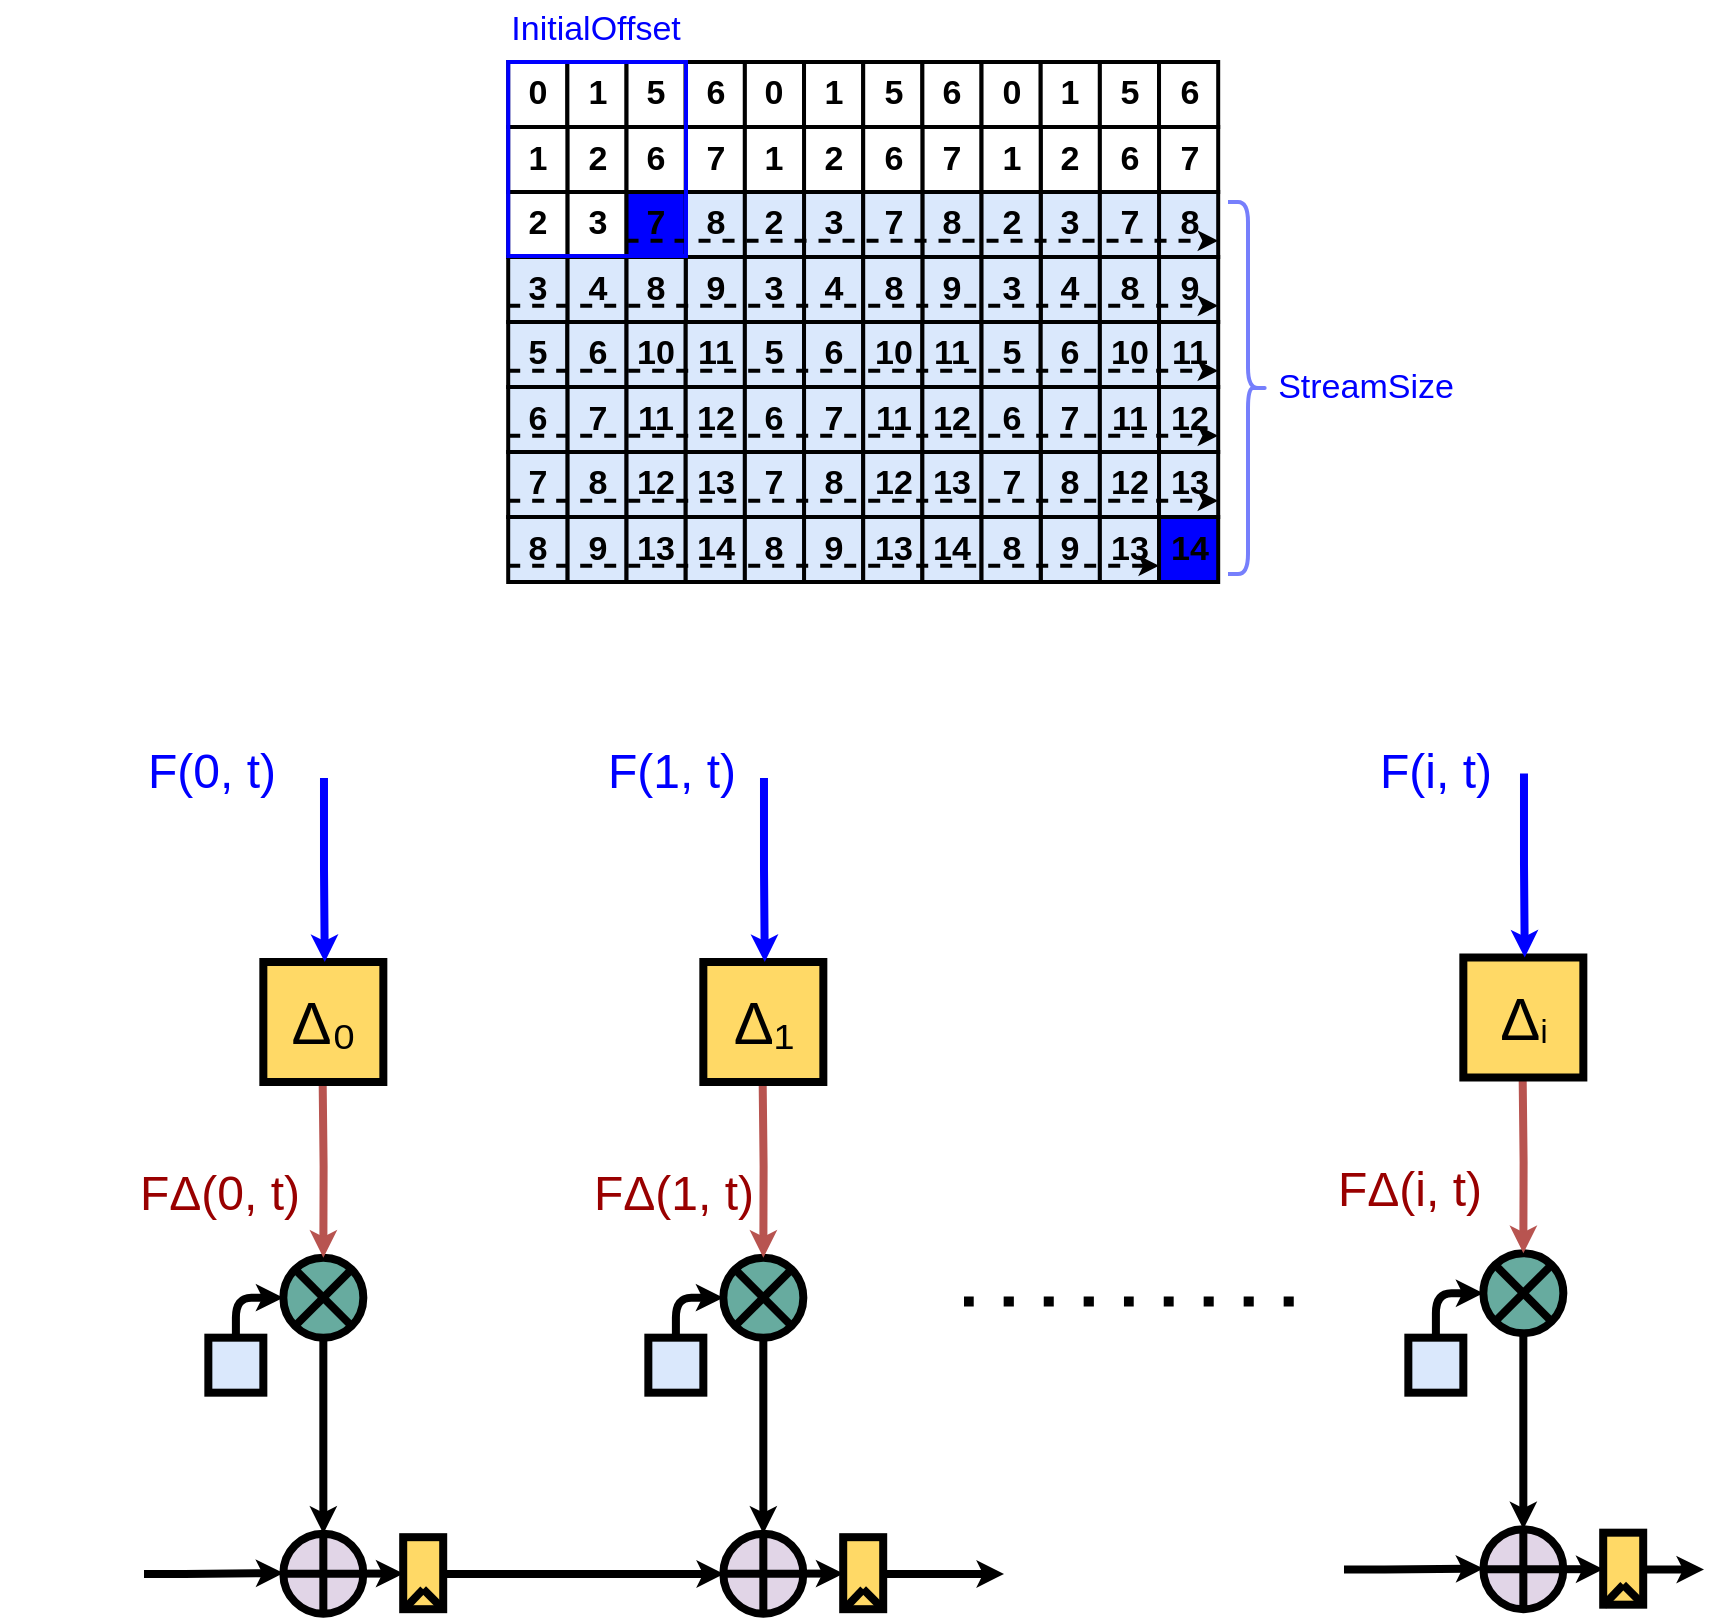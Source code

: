 <mxfile>
    <diagram id="a5_jY5r4BFfdTfNGkk73" name="Page-1">
        <mxGraphModel dx="280" dy="396" grid="1" gridSize="10" guides="1" tooltips="1" connect="1" arrows="1" fold="1" page="1" pageScale="1" pageWidth="1100" pageHeight="850" math="0" shadow="0">
            <root>
                <mxCell id="0"/>
                <mxCell id="1" parent="0"/>
                <mxCell id="fORnfv65RLHi70pDHR9z-1" style="edgeStyle=orthogonalEdgeStyle;rounded=0;jumpStyle=none;jumpSize=6;orthogonalLoop=1;jettySize=auto;html=1;startArrow=none;startFill=0;endArrow=classic;endFill=1;startSize=1;endSize=1;strokeColor=#000000;strokeWidth=4;entryX=0.5;entryY=0;entryDx=0;entryDy=0;" parent="1" source="fORnfv65RLHi70pDHR9z-2" target="fORnfv65RLHi70pDHR9z-6" edge="1">
                    <mxGeometry relative="1" as="geometry">
                        <mxPoint x="1690.66" y="805.84" as="targetPoint"/>
                        <Array as="points"/>
                    </mxGeometry>
                </mxCell>
                <mxCell id="fORnfv65RLHi70pDHR9z-2" value="" style="ellipse;whiteSpace=wrap;html=1;aspect=fixed;fillColor=#67AB9F;strokeWidth=4;strokeColor=#000000;" parent="1" vertex="1">
                    <mxGeometry x="1659.67" y="737.84" width="40" height="40" as="geometry"/>
                </mxCell>
                <mxCell id="fORnfv65RLHi70pDHR9z-3" value="" style="endArrow=none;html=1;rounded=0;strokeColor=#000000;strokeWidth=4;exitX=0;exitY=0;exitDx=0;exitDy=0;entryX=1;entryY=1;entryDx=0;entryDy=0;" parent="1" source="fORnfv65RLHi70pDHR9z-2" target="fORnfv65RLHi70pDHR9z-2" edge="1">
                    <mxGeometry width="50" height="50" relative="1" as="geometry">
                        <mxPoint x="1714.67" y="789.59" as="sourcePoint"/>
                        <mxPoint x="1739.67" y="758.34" as="targetPoint"/>
                    </mxGeometry>
                </mxCell>
                <mxCell id="fORnfv65RLHi70pDHR9z-4" value="" style="endArrow=none;html=1;rounded=0;strokeColor=#000000;strokeWidth=4;exitX=0;exitY=1;exitDx=0;exitDy=0;entryX=1;entryY=0;entryDx=0;entryDy=0;" parent="1" source="fORnfv65RLHi70pDHR9z-2" target="fORnfv65RLHi70pDHR9z-2" edge="1">
                    <mxGeometry width="50" height="50" relative="1" as="geometry">
                        <mxPoint x="1670.528" y="734.412" as="sourcePoint"/>
                        <mxPoint x="1698.981" y="769.553" as="targetPoint"/>
                    </mxGeometry>
                </mxCell>
                <mxCell id="fORnfv65RLHi70pDHR9z-5" style="edgeStyle=orthogonalEdgeStyle;rounded=0;jumpStyle=none;jumpSize=6;orthogonalLoop=1;jettySize=auto;html=1;entryX=0;entryY=0.5;entryDx=0;entryDy=0;startArrow=none;startFill=0;endArrow=classic;endFill=1;startSize=1;endSize=1;strokeColor=#000000;strokeWidth=4;" parent="1" source="fORnfv65RLHi70pDHR9z-6" target="fORnfv65RLHi70pDHR9z-13" edge="1">
                    <mxGeometry relative="1" as="geometry"/>
                </mxCell>
                <mxCell id="fORnfv65RLHi70pDHR9z-6" value="" style="ellipse;whiteSpace=wrap;html=1;aspect=fixed;fillColor=#e1d5e7;strokeColor=#000000;strokeWidth=4;" parent="1" vertex="1">
                    <mxGeometry x="1659.67" y="875.84" width="40" height="40" as="geometry"/>
                </mxCell>
                <mxCell id="fORnfv65RLHi70pDHR9z-7" value="" style="endArrow=none;html=1;rounded=0;strokeColor=#000000;entryX=0.5;entryY=0;entryDx=0;entryDy=0;exitX=0.5;exitY=1;exitDx=0;exitDy=0;strokeWidth=4;" parent="1" source="fORnfv65RLHi70pDHR9z-6" target="fORnfv65RLHi70pDHR9z-6" edge="1">
                    <mxGeometry width="50" height="50" relative="1" as="geometry">
                        <mxPoint x="1659.67" y="830.34" as="sourcePoint"/>
                        <mxPoint x="1709.67" y="780.34" as="targetPoint"/>
                    </mxGeometry>
                </mxCell>
                <mxCell id="fORnfv65RLHi70pDHR9z-8" value="" style="endArrow=none;html=1;rounded=0;strokeColor=#000000;entryX=0;entryY=0.5;entryDx=0;entryDy=0;exitX=1;exitY=0.5;exitDx=0;exitDy=0;strokeWidth=4;" parent="1" source="fORnfv65RLHi70pDHR9z-6" target="fORnfv65RLHi70pDHR9z-6" edge="1">
                    <mxGeometry width="50" height="50" relative="1" as="geometry">
                        <mxPoint x="1709.67" y="730.34" as="sourcePoint"/>
                        <mxPoint x="1709.67" y="670.34" as="targetPoint"/>
                    </mxGeometry>
                </mxCell>
                <mxCell id="fORnfv65RLHi70pDHR9z-9" style="edgeStyle=orthogonalEdgeStyle;jumpStyle=none;jumpSize=6;orthogonalLoop=1;jettySize=auto;html=1;entryX=0;entryY=0.5;entryDx=0;entryDy=0;startArrow=none;startFill=0;endArrow=classic;endFill=1;startSize=1;endSize=1;strokeColor=#000000;strokeWidth=4;rounded=1;" parent="1" source="fORnfv65RLHi70pDHR9z-10" target="fORnfv65RLHi70pDHR9z-2" edge="1">
                    <mxGeometry relative="1" as="geometry">
                        <Array as="points">
                            <mxPoint x="1636" y="758"/>
                        </Array>
                    </mxGeometry>
                </mxCell>
                <mxCell id="fORnfv65RLHi70pDHR9z-10" value="" style="whiteSpace=wrap;html=1;aspect=fixed;fillColor=#dae8fc;strokeColor=#000000;strokeWidth=4;" parent="1" vertex="1">
                    <mxGeometry x="1622.17" y="777.84" width="27.5" height="27.5" as="geometry"/>
                </mxCell>
                <mxCell id="fORnfv65RLHi70pDHR9z-11" style="edgeStyle=orthogonalEdgeStyle;rounded=0;jumpStyle=none;jumpSize=6;orthogonalLoop=1;jettySize=auto;html=1;entryX=0.5;entryY=0;entryDx=0;entryDy=0;startArrow=none;startFill=0;endArrow=classic;endFill=1;startSize=1;endSize=1;strokeColor=#b85450;strokeWidth=4;fillColor=#f8cecc;" parent="1" target="fORnfv65RLHi70pDHR9z-2" edge="1">
                    <mxGeometry relative="1" as="geometry">
                        <mxPoint x="1679.286" y="645.84" as="sourcePoint"/>
                    </mxGeometry>
                </mxCell>
                <mxCell id="fORnfv65RLHi70pDHR9z-12" style="edgeStyle=orthogonalEdgeStyle;rounded=0;jumpStyle=none;jumpSize=6;orthogonalLoop=1;jettySize=auto;html=1;startArrow=none;startFill=0;endArrow=classic;endFill=1;startSize=1;endSize=1;strokeColor=#000000;strokeWidth=4;" parent="1" source="fORnfv65RLHi70pDHR9z-13" edge="1">
                    <mxGeometry relative="1" as="geometry">
                        <Array as="points">
                            <mxPoint x="1749.6" y="895.84"/>
                        </Array>
                        <mxPoint x="1880" y="896" as="targetPoint"/>
                    </mxGeometry>
                </mxCell>
                <mxCell id="fORnfv65RLHi70pDHR9z-13" value="" style="rounded=0;whiteSpace=wrap;html=1;glass=0;strokeColor=#000000;strokeWidth=4;fillColor=#FFD966;" parent="1" vertex="1">
                    <mxGeometry x="1719.6" y="877.59" width="20" height="36" as="geometry"/>
                </mxCell>
                <mxCell id="fORnfv65RLHi70pDHR9z-14" value="" style="endArrow=none;html=1;rounded=0;startSize=1;endSize=1;strokeColor=#000000;strokeWidth=4;jumpStyle=none;jumpSize=6;" parent="1" edge="1">
                    <mxGeometry width="50" height="50" relative="1" as="geometry">
                        <mxPoint x="1719.6" y="914.09" as="sourcePoint"/>
                        <mxPoint x="1729.6" y="903.59" as="targetPoint"/>
                    </mxGeometry>
                </mxCell>
                <mxCell id="fORnfv65RLHi70pDHR9z-15" value="" style="endArrow=none;html=1;rounded=0;startSize=1;endSize=1;strokeColor=#000000;strokeWidth=4;jumpStyle=none;jumpSize=6;" parent="1" edge="1">
                    <mxGeometry width="50" height="50" relative="1" as="geometry">
                        <mxPoint x="1729.6" y="903.59" as="sourcePoint"/>
                        <mxPoint x="1739.6" y="913.59" as="targetPoint"/>
                    </mxGeometry>
                </mxCell>
                <mxCell id="fORnfv65RLHi70pDHR9z-16" value="F(0, t)" style="text;html=1;strokeColor=none;fillColor=none;align=center;verticalAlign=middle;whiteSpace=wrap;rounded=0;fontSize=24;fontColor=#0000FF;" parent="1" vertex="1">
                    <mxGeometry x="1529.27" y="480" width="190.33" height="30" as="geometry"/>
                </mxCell>
                <mxCell id="fORnfv65RLHi70pDHR9z-17" value="&lt;span style=&quot;color: rgb(0 , 0 , 0) ; font-size: 30px&quot;&gt;Δ&lt;/span&gt;&lt;font color=&quot;#000000&quot;&gt;₀&lt;/font&gt;" style="whiteSpace=wrap;html=1;aspect=fixed;fillColor=#FFD966;strokeColor=#000000;strokeWidth=4;fontColor=#ffffff;fontSize=30;" parent="1" vertex="1">
                    <mxGeometry x="1649.67" y="590" width="60" height="60" as="geometry"/>
                </mxCell>
                <mxCell id="fORnfv65RLHi70pDHR9z-18" style="edgeStyle=orthogonalEdgeStyle;rounded=0;jumpStyle=none;jumpSize=6;orthogonalLoop=1;jettySize=auto;html=1;entryX=0.5;entryY=0;entryDx=0;entryDy=0;startArrow=none;startFill=0;endArrow=classic;endFill=1;startSize=1;endSize=1;strokeColor=#0000FF;strokeWidth=4;fillColor=#d5e8d4;fontColor=#0000FF;" parent="1" edge="1">
                    <mxGeometry relative="1" as="geometry">
                        <mxPoint x="1679.996" y="498.0" as="sourcePoint"/>
                        <mxPoint x="1680.38" y="590" as="targetPoint"/>
                        <Array as="points">
                            <mxPoint x="1680" y="544"/>
                        </Array>
                    </mxGeometry>
                </mxCell>
                <mxCell id="fORnfv65RLHi70pDHR9z-19" style="edgeStyle=orthogonalEdgeStyle;rounded=0;jumpStyle=none;jumpSize=6;orthogonalLoop=1;jettySize=auto;html=1;entryX=0.5;entryY=0;entryDx=0;entryDy=0;startArrow=none;startFill=0;endArrow=classic;endFill=1;startSize=1;endSize=1;strokeColor=#000000;strokeWidth=4;" parent="1" edge="1">
                    <mxGeometry relative="1" as="geometry">
                        <mxPoint x="1590" y="896" as="sourcePoint"/>
                        <mxPoint x="1659.67" y="895.53" as="targetPoint"/>
                        <Array as="points">
                            <mxPoint x="1610.24" y="895.53"/>
                            <mxPoint x="1610.24" y="895.53"/>
                        </Array>
                    </mxGeometry>
                </mxCell>
                <mxCell id="fORnfv65RLHi70pDHR9z-20" value="&lt;font color=&quot;#990000&quot; style=&quot;font-size: 24px&quot;&gt;FΔ(0, t)&lt;/font&gt;" style="text;html=1;strokeColor=none;fillColor=none;align=center;verticalAlign=middle;whiteSpace=wrap;rounded=0;fontSize=24;fontColor=#97D077;" parent="1" vertex="1">
                    <mxGeometry x="1518" y="671" width="220.33" height="70" as="geometry"/>
                </mxCell>
                <mxCell id="fORnfv65RLHi70pDHR9z-21" style="edgeStyle=orthogonalEdgeStyle;rounded=0;jumpStyle=none;jumpSize=6;orthogonalLoop=1;jettySize=auto;html=1;startArrow=none;startFill=0;endArrow=classic;endFill=1;startSize=1;endSize=1;strokeColor=#000000;strokeWidth=4;entryX=0.5;entryY=0;entryDx=0;entryDy=0;" parent="1" source="fORnfv65RLHi70pDHR9z-22" target="fORnfv65RLHi70pDHR9z-26" edge="1">
                    <mxGeometry relative="1" as="geometry">
                        <mxPoint x="2290.66" y="803.59" as="targetPoint"/>
                        <Array as="points"/>
                    </mxGeometry>
                </mxCell>
                <mxCell id="fORnfv65RLHi70pDHR9z-22" value="" style="ellipse;whiteSpace=wrap;html=1;aspect=fixed;fillColor=#67AB9F;strokeWidth=4;strokeColor=#000000;" parent="1" vertex="1">
                    <mxGeometry x="2259.67" y="735.59" width="40" height="40" as="geometry"/>
                </mxCell>
                <mxCell id="fORnfv65RLHi70pDHR9z-23" value="" style="endArrow=none;html=1;rounded=0;strokeColor=#000000;strokeWidth=4;exitX=0;exitY=0;exitDx=0;exitDy=0;entryX=1;entryY=1;entryDx=0;entryDy=0;" parent="1" source="fORnfv65RLHi70pDHR9z-22" target="fORnfv65RLHi70pDHR9z-22" edge="1">
                    <mxGeometry width="50" height="50" relative="1" as="geometry">
                        <mxPoint x="2314.67" y="787.34" as="sourcePoint"/>
                        <mxPoint x="2339.67" y="756.09" as="targetPoint"/>
                    </mxGeometry>
                </mxCell>
                <mxCell id="fORnfv65RLHi70pDHR9z-24" value="" style="endArrow=none;html=1;rounded=0;strokeColor=#000000;strokeWidth=4;exitX=0;exitY=1;exitDx=0;exitDy=0;entryX=1;entryY=0;entryDx=0;entryDy=0;" parent="1" source="fORnfv65RLHi70pDHR9z-22" target="fORnfv65RLHi70pDHR9z-22" edge="1">
                    <mxGeometry width="50" height="50" relative="1" as="geometry">
                        <mxPoint x="2270.528" y="732.162" as="sourcePoint"/>
                        <mxPoint x="2298.981" y="767.303" as="targetPoint"/>
                    </mxGeometry>
                </mxCell>
                <mxCell id="fORnfv65RLHi70pDHR9z-25" style="edgeStyle=orthogonalEdgeStyle;rounded=0;jumpStyle=none;jumpSize=6;orthogonalLoop=1;jettySize=auto;html=1;entryX=0;entryY=0.5;entryDx=0;entryDy=0;startArrow=none;startFill=0;endArrow=classic;endFill=1;startSize=1;endSize=1;strokeColor=#000000;strokeWidth=4;" parent="1" source="fORnfv65RLHi70pDHR9z-26" target="fORnfv65RLHi70pDHR9z-33" edge="1">
                    <mxGeometry relative="1" as="geometry"/>
                </mxCell>
                <mxCell id="fORnfv65RLHi70pDHR9z-26" value="" style="ellipse;whiteSpace=wrap;html=1;aspect=fixed;fillColor=#e1d5e7;strokeColor=#000000;strokeWidth=4;" parent="1" vertex="1">
                    <mxGeometry x="2259.67" y="873.59" width="40" height="40" as="geometry"/>
                </mxCell>
                <mxCell id="fORnfv65RLHi70pDHR9z-27" value="" style="endArrow=none;html=1;rounded=0;strokeColor=#000000;entryX=0.5;entryY=0;entryDx=0;entryDy=0;exitX=0.5;exitY=1;exitDx=0;exitDy=0;strokeWidth=4;" parent="1" source="fORnfv65RLHi70pDHR9z-26" target="fORnfv65RLHi70pDHR9z-26" edge="1">
                    <mxGeometry width="50" height="50" relative="1" as="geometry">
                        <mxPoint x="2259.67" y="828.09" as="sourcePoint"/>
                        <mxPoint x="2309.67" y="778.09" as="targetPoint"/>
                    </mxGeometry>
                </mxCell>
                <mxCell id="fORnfv65RLHi70pDHR9z-28" value="" style="endArrow=none;html=1;rounded=0;strokeColor=#000000;entryX=0;entryY=0.5;entryDx=0;entryDy=0;exitX=1;exitY=0.5;exitDx=0;exitDy=0;strokeWidth=4;" parent="1" source="fORnfv65RLHi70pDHR9z-26" target="fORnfv65RLHi70pDHR9z-26" edge="1">
                    <mxGeometry width="50" height="50" relative="1" as="geometry">
                        <mxPoint x="2309.67" y="728.09" as="sourcePoint"/>
                        <mxPoint x="2309.67" y="668.09" as="targetPoint"/>
                    </mxGeometry>
                </mxCell>
                <mxCell id="fORnfv65RLHi70pDHR9z-29" style="edgeStyle=orthogonalEdgeStyle;jumpStyle=none;jumpSize=6;orthogonalLoop=1;jettySize=auto;html=1;entryX=0;entryY=0.5;entryDx=0;entryDy=0;startArrow=none;startFill=0;endArrow=classic;endFill=1;startSize=1;endSize=1;strokeColor=#000000;strokeWidth=4;rounded=1;" parent="1" source="fORnfv65RLHi70pDHR9z-30" target="fORnfv65RLHi70pDHR9z-22" edge="1">
                    <mxGeometry relative="1" as="geometry">
                        <Array as="points">
                            <mxPoint x="2236" y="756"/>
                        </Array>
                    </mxGeometry>
                </mxCell>
                <mxCell id="fORnfv65RLHi70pDHR9z-30" value="" style="whiteSpace=wrap;html=1;aspect=fixed;fillColor=#dae8fc;strokeColor=#000000;strokeWidth=4;" parent="1" vertex="1">
                    <mxGeometry x="2222.17" y="777.84" width="27.5" height="27.5" as="geometry"/>
                </mxCell>
                <mxCell id="fORnfv65RLHi70pDHR9z-31" style="edgeStyle=orthogonalEdgeStyle;rounded=0;jumpStyle=none;jumpSize=6;orthogonalLoop=1;jettySize=auto;html=1;entryX=0.5;entryY=0;entryDx=0;entryDy=0;startArrow=none;startFill=0;endArrow=classic;endFill=1;startSize=1;endSize=1;strokeColor=#b85450;strokeWidth=4;fillColor=#f8cecc;" parent="1" target="fORnfv65RLHi70pDHR9z-22" edge="1">
                    <mxGeometry relative="1" as="geometry">
                        <mxPoint x="2279.286" y="643.59" as="sourcePoint"/>
                    </mxGeometry>
                </mxCell>
                <mxCell id="fORnfv65RLHi70pDHR9z-32" style="edgeStyle=orthogonalEdgeStyle;rounded=0;jumpStyle=none;jumpSize=6;orthogonalLoop=1;jettySize=auto;html=1;startArrow=none;startFill=0;endArrow=classic;endFill=1;startSize=1;endSize=1;strokeColor=#000000;strokeWidth=4;" parent="1" source="fORnfv65RLHi70pDHR9z-33" edge="1">
                    <mxGeometry relative="1" as="geometry">
                        <Array as="points">
                            <mxPoint x="2349.6" y="893.59"/>
                        </Array>
                        <mxPoint x="2370" y="893.75" as="targetPoint"/>
                    </mxGeometry>
                </mxCell>
                <mxCell id="fORnfv65RLHi70pDHR9z-33" value="" style="rounded=0;whiteSpace=wrap;html=1;glass=0;strokeColor=#000000;strokeWidth=4;fillColor=#FFD966;" parent="1" vertex="1">
                    <mxGeometry x="2319.6" y="875.34" width="20" height="36" as="geometry"/>
                </mxCell>
                <mxCell id="fORnfv65RLHi70pDHR9z-34" value="" style="endArrow=none;html=1;rounded=0;startSize=1;endSize=1;strokeColor=#000000;strokeWidth=4;jumpStyle=none;jumpSize=6;" parent="1" edge="1">
                    <mxGeometry width="50" height="50" relative="1" as="geometry">
                        <mxPoint x="2319.6" y="911.84" as="sourcePoint"/>
                        <mxPoint x="2329.6" y="901.34" as="targetPoint"/>
                    </mxGeometry>
                </mxCell>
                <mxCell id="fORnfv65RLHi70pDHR9z-35" value="" style="endArrow=none;html=1;rounded=0;startSize=1;endSize=1;strokeColor=#000000;strokeWidth=4;jumpStyle=none;jumpSize=6;" parent="1" edge="1">
                    <mxGeometry width="50" height="50" relative="1" as="geometry">
                        <mxPoint x="2329.6" y="901.34" as="sourcePoint"/>
                        <mxPoint x="2339.6" y="911.34" as="targetPoint"/>
                    </mxGeometry>
                </mxCell>
                <mxCell id="fORnfv65RLHi70pDHR9z-36" value="&lt;span style=&quot;color: rgb(0 , 0 , 0) ; font-size: 30px&quot;&gt;Δ&lt;/span&gt;&lt;span style=&quot;font-size: 24px&quot;&gt;&lt;font color=&quot;#000000&quot;&gt;ᵢ&lt;/font&gt;&lt;/span&gt;" style="whiteSpace=wrap;html=1;aspect=fixed;fillColor=#FFD966;strokeColor=#000000;strokeWidth=4;fontColor=#ffffff;fontSize=30;" parent="1" vertex="1">
                    <mxGeometry x="2249.67" y="587.75" width="60" height="60" as="geometry"/>
                </mxCell>
                <mxCell id="fORnfv65RLHi70pDHR9z-37" style="edgeStyle=orthogonalEdgeStyle;rounded=0;jumpStyle=none;jumpSize=6;orthogonalLoop=1;jettySize=auto;html=1;entryX=0.5;entryY=0;entryDx=0;entryDy=0;startArrow=none;startFill=0;endArrow=classic;endFill=1;startSize=1;endSize=1;strokeColor=#0000FF;strokeWidth=4;fillColor=#d5e8d4;fontColor=#0000FF;" parent="1" edge="1">
                    <mxGeometry relative="1" as="geometry">
                        <mxPoint x="2279.996" y="495.75" as="sourcePoint"/>
                        <mxPoint x="2280.38" y="587.75" as="targetPoint"/>
                        <Array as="points">
                            <mxPoint x="2280" y="541.75"/>
                        </Array>
                    </mxGeometry>
                </mxCell>
                <mxCell id="fORnfv65RLHi70pDHR9z-38" style="edgeStyle=orthogonalEdgeStyle;rounded=0;jumpStyle=none;jumpSize=6;orthogonalLoop=1;jettySize=auto;html=1;entryX=0.5;entryY=0;entryDx=0;entryDy=0;startArrow=none;startFill=0;endArrow=classic;endFill=1;startSize=1;endSize=1;strokeColor=#000000;strokeWidth=4;" parent="1" edge="1">
                    <mxGeometry relative="1" as="geometry">
                        <mxPoint x="2190" y="893.75" as="sourcePoint"/>
                        <mxPoint x="2259.67" y="893.28" as="targetPoint"/>
                        <Array as="points">
                            <mxPoint x="2210.24" y="893.28"/>
                            <mxPoint x="2210.24" y="893.28"/>
                        </Array>
                    </mxGeometry>
                </mxCell>
                <mxCell id="fORnfv65RLHi70pDHR9z-39" style="edgeStyle=orthogonalEdgeStyle;rounded=0;jumpStyle=none;jumpSize=6;orthogonalLoop=1;jettySize=auto;html=1;startArrow=none;startFill=0;endArrow=classic;endFill=1;startSize=1;endSize=1;strokeColor=#000000;strokeWidth=4;entryX=0.5;entryY=0;entryDx=0;entryDy=0;" parent="1" source="fORnfv65RLHi70pDHR9z-40" target="fORnfv65RLHi70pDHR9z-44" edge="1">
                    <mxGeometry relative="1" as="geometry">
                        <mxPoint x="1910.66" y="805.84" as="targetPoint"/>
                        <Array as="points"/>
                    </mxGeometry>
                </mxCell>
                <mxCell id="fORnfv65RLHi70pDHR9z-40" value="" style="ellipse;whiteSpace=wrap;html=1;aspect=fixed;fillColor=#67AB9F;strokeWidth=4;strokeColor=#000000;" parent="1" vertex="1">
                    <mxGeometry x="1879.67" y="737.84" width="40" height="40" as="geometry"/>
                </mxCell>
                <mxCell id="fORnfv65RLHi70pDHR9z-41" value="" style="endArrow=none;html=1;rounded=0;strokeColor=#000000;strokeWidth=4;exitX=0;exitY=0;exitDx=0;exitDy=0;entryX=1;entryY=1;entryDx=0;entryDy=0;" parent="1" source="fORnfv65RLHi70pDHR9z-40" target="fORnfv65RLHi70pDHR9z-40" edge="1">
                    <mxGeometry width="50" height="50" relative="1" as="geometry">
                        <mxPoint x="1934.67" y="789.59" as="sourcePoint"/>
                        <mxPoint x="1959.67" y="758.34" as="targetPoint"/>
                    </mxGeometry>
                </mxCell>
                <mxCell id="fORnfv65RLHi70pDHR9z-42" value="" style="endArrow=none;html=1;rounded=0;strokeColor=#000000;strokeWidth=4;exitX=0;exitY=1;exitDx=0;exitDy=0;entryX=1;entryY=0;entryDx=0;entryDy=0;" parent="1" source="fORnfv65RLHi70pDHR9z-40" target="fORnfv65RLHi70pDHR9z-40" edge="1">
                    <mxGeometry width="50" height="50" relative="1" as="geometry">
                        <mxPoint x="1890.528" y="734.412" as="sourcePoint"/>
                        <mxPoint x="1918.981" y="769.553" as="targetPoint"/>
                    </mxGeometry>
                </mxCell>
                <mxCell id="fORnfv65RLHi70pDHR9z-43" style="edgeStyle=orthogonalEdgeStyle;rounded=0;jumpStyle=none;jumpSize=6;orthogonalLoop=1;jettySize=auto;html=1;entryX=0;entryY=0.5;entryDx=0;entryDy=0;startArrow=none;startFill=0;endArrow=classic;endFill=1;startSize=1;endSize=1;strokeColor=#000000;strokeWidth=4;" parent="1" source="fORnfv65RLHi70pDHR9z-44" target="fORnfv65RLHi70pDHR9z-51" edge="1">
                    <mxGeometry relative="1" as="geometry"/>
                </mxCell>
                <mxCell id="fORnfv65RLHi70pDHR9z-44" value="" style="ellipse;whiteSpace=wrap;html=1;aspect=fixed;fillColor=#e1d5e7;strokeColor=#000000;strokeWidth=4;" parent="1" vertex="1">
                    <mxGeometry x="1879.67" y="875.84" width="40" height="40" as="geometry"/>
                </mxCell>
                <mxCell id="fORnfv65RLHi70pDHR9z-45" value="" style="endArrow=none;html=1;rounded=0;strokeColor=#000000;entryX=0.5;entryY=0;entryDx=0;entryDy=0;exitX=0.5;exitY=1;exitDx=0;exitDy=0;strokeWidth=4;" parent="1" source="fORnfv65RLHi70pDHR9z-44" target="fORnfv65RLHi70pDHR9z-44" edge="1">
                    <mxGeometry width="50" height="50" relative="1" as="geometry">
                        <mxPoint x="1879.67" y="830.34" as="sourcePoint"/>
                        <mxPoint x="1929.67" y="780.34" as="targetPoint"/>
                    </mxGeometry>
                </mxCell>
                <mxCell id="fORnfv65RLHi70pDHR9z-46" value="" style="endArrow=none;html=1;rounded=0;strokeColor=#000000;entryX=0;entryY=0.5;entryDx=0;entryDy=0;exitX=1;exitY=0.5;exitDx=0;exitDy=0;strokeWidth=4;" parent="1" source="fORnfv65RLHi70pDHR9z-44" target="fORnfv65RLHi70pDHR9z-44" edge="1">
                    <mxGeometry width="50" height="50" relative="1" as="geometry">
                        <mxPoint x="1929.67" y="730.34" as="sourcePoint"/>
                        <mxPoint x="1929.67" y="670.34" as="targetPoint"/>
                    </mxGeometry>
                </mxCell>
                <mxCell id="fORnfv65RLHi70pDHR9z-47" style="edgeStyle=orthogonalEdgeStyle;jumpStyle=none;jumpSize=6;orthogonalLoop=1;jettySize=auto;html=1;entryX=0;entryY=0.5;entryDx=0;entryDy=0;startArrow=none;startFill=0;endArrow=classic;endFill=1;startSize=1;endSize=1;strokeColor=#000000;strokeWidth=4;rounded=1;" parent="1" source="fORnfv65RLHi70pDHR9z-48" target="fORnfv65RLHi70pDHR9z-40" edge="1">
                    <mxGeometry relative="1" as="geometry">
                        <Array as="points">
                            <mxPoint x="1856" y="758"/>
                        </Array>
                    </mxGeometry>
                </mxCell>
                <mxCell id="fORnfv65RLHi70pDHR9z-48" value="" style="whiteSpace=wrap;html=1;aspect=fixed;fillColor=#dae8fc;strokeColor=#000000;strokeWidth=4;" parent="1" vertex="1">
                    <mxGeometry x="1842.17" y="777.84" width="27.5" height="27.5" as="geometry"/>
                </mxCell>
                <mxCell id="fORnfv65RLHi70pDHR9z-49" style="edgeStyle=orthogonalEdgeStyle;rounded=0;jumpStyle=none;jumpSize=6;orthogonalLoop=1;jettySize=auto;html=1;entryX=0.5;entryY=0;entryDx=0;entryDy=0;startArrow=none;startFill=0;endArrow=classic;endFill=1;startSize=1;endSize=1;strokeColor=#b85450;strokeWidth=4;fillColor=#f8cecc;" parent="1" target="fORnfv65RLHi70pDHR9z-40" edge="1">
                    <mxGeometry relative="1" as="geometry">
                        <mxPoint x="1899.286" y="645.84" as="sourcePoint"/>
                    </mxGeometry>
                </mxCell>
                <mxCell id="fORnfv65RLHi70pDHR9z-50" style="edgeStyle=orthogonalEdgeStyle;rounded=0;jumpStyle=none;jumpSize=6;orthogonalLoop=1;jettySize=auto;html=1;startArrow=none;startFill=0;endArrow=classic;endFill=1;startSize=1;endSize=1;strokeColor=#000000;strokeWidth=4;" parent="1" source="fORnfv65RLHi70pDHR9z-51" edge="1">
                    <mxGeometry relative="1" as="geometry">
                        <Array as="points">
                            <mxPoint x="1969.6" y="895.84"/>
                        </Array>
                        <mxPoint x="2020" y="896" as="targetPoint"/>
                    </mxGeometry>
                </mxCell>
                <mxCell id="fORnfv65RLHi70pDHR9z-51" value="" style="rounded=0;whiteSpace=wrap;html=1;glass=0;strokeColor=#000000;strokeWidth=4;fillColor=#FFD966;" parent="1" vertex="1">
                    <mxGeometry x="1939.6" y="877.59" width="20" height="36" as="geometry"/>
                </mxCell>
                <mxCell id="fORnfv65RLHi70pDHR9z-52" value="" style="endArrow=none;html=1;rounded=0;startSize=1;endSize=1;strokeColor=#000000;strokeWidth=4;jumpStyle=none;jumpSize=6;" parent="1" edge="1">
                    <mxGeometry width="50" height="50" relative="1" as="geometry">
                        <mxPoint x="1939.6" y="914.09" as="sourcePoint"/>
                        <mxPoint x="1949.6" y="903.59" as="targetPoint"/>
                    </mxGeometry>
                </mxCell>
                <mxCell id="fORnfv65RLHi70pDHR9z-53" value="" style="endArrow=none;html=1;rounded=0;startSize=1;endSize=1;strokeColor=#000000;strokeWidth=4;jumpStyle=none;jumpSize=6;" parent="1" edge="1">
                    <mxGeometry width="50" height="50" relative="1" as="geometry">
                        <mxPoint x="1949.6" y="903.59" as="sourcePoint"/>
                        <mxPoint x="1959.6" y="913.59" as="targetPoint"/>
                    </mxGeometry>
                </mxCell>
                <mxCell id="fORnfv65RLHi70pDHR9z-54" value="F(1, t)" style="text;html=1;strokeColor=none;fillColor=none;align=center;verticalAlign=middle;whiteSpace=wrap;rounded=0;fontSize=24;fontColor=#0000FF;" parent="1" vertex="1">
                    <mxGeometry x="1759.27" y="480" width="190.33" height="30" as="geometry"/>
                </mxCell>
                <mxCell id="fORnfv65RLHi70pDHR9z-55" value="&lt;span style=&quot;color: rgb(0 , 0 , 0) ; font-size: 30px&quot;&gt;Δ&lt;/span&gt;&lt;font color=&quot;#000000&quot;&gt;₁&lt;/font&gt;" style="whiteSpace=wrap;html=1;aspect=fixed;fillColor=#FFD966;strokeColor=#000000;strokeWidth=4;fontColor=#ffffff;fontSize=30;" parent="1" vertex="1">
                    <mxGeometry x="1869.67" y="590" width="60" height="60" as="geometry"/>
                </mxCell>
                <mxCell id="fORnfv65RLHi70pDHR9z-56" style="edgeStyle=orthogonalEdgeStyle;rounded=0;jumpStyle=none;jumpSize=6;orthogonalLoop=1;jettySize=auto;html=1;entryX=0.5;entryY=0;entryDx=0;entryDy=0;startArrow=none;startFill=0;endArrow=classic;endFill=1;startSize=1;endSize=1;strokeColor=#0000FF;strokeWidth=4;fillColor=#d5e8d4;fontColor=#0000FF;" parent="1" edge="1">
                    <mxGeometry relative="1" as="geometry">
                        <mxPoint x="1899.996" y="498.0" as="sourcePoint"/>
                        <mxPoint x="1900.38" y="590" as="targetPoint"/>
                        <Array as="points">
                            <mxPoint x="1900" y="544"/>
                        </Array>
                    </mxGeometry>
                </mxCell>
                <mxCell id="fORnfv65RLHi70pDHR9z-57" value="" style="endArrow=none;dashed=1;html=1;dashPattern=1 3;strokeWidth=5;fontSize=100;curved=1;" parent="1" edge="1">
                    <mxGeometry width="50" height="50" relative="1" as="geometry">
                        <mxPoint x="2000" y="759.69" as="sourcePoint"/>
                        <mxPoint x="2170" y="759.69" as="targetPoint"/>
                    </mxGeometry>
                </mxCell>
                <mxCell id="fORnfv65RLHi70pDHR9z-58" value="&lt;font color=&quot;#990000&quot;&gt;FΔ(1, t)&lt;/font&gt;" style="text;html=1;strokeColor=none;fillColor=none;align=center;verticalAlign=middle;whiteSpace=wrap;rounded=0;fontSize=24;fontColor=#97D077;" parent="1" vertex="1">
                    <mxGeometry x="1745" y="671" width="220.33" height="70" as="geometry"/>
                </mxCell>
                <mxCell id="fORnfv65RLHi70pDHR9z-59" value="F(i, t)" style="text;html=1;strokeColor=none;fillColor=none;align=center;verticalAlign=middle;whiteSpace=wrap;rounded=0;fontSize=24;fontColor=#0000FF;" parent="1" vertex="1">
                    <mxGeometry x="2140.75" y="480" width="190.33" height="30" as="geometry"/>
                </mxCell>
                <mxCell id="fORnfv65RLHi70pDHR9z-60" value="&lt;font color=&quot;#990000&quot;&gt;&lt;font style=&quot;font-size: 24px&quot;&gt;FΔ&lt;/font&gt;&lt;font style=&quot;font-size: 24px&quot;&gt;(i,&amp;nbsp;&lt;/font&gt;&lt;font style=&quot;font-size: 24px&quot;&gt;t)&lt;/font&gt;&lt;/font&gt;" style="text;html=1;strokeColor=none;fillColor=none;align=center;verticalAlign=middle;whiteSpace=wrap;rounded=0;fontSize=24;fontColor=#97D077;" parent="1" vertex="1">
                    <mxGeometry x="2113" y="669" width="220.33" height="70" as="geometry"/>
                </mxCell>
                <mxCell id="fORnfv65RLHi70pDHR9z-61" value="0" style="rounded=0;whiteSpace=wrap;html=1;fontSize=17;strokeWidth=2;fontStyle=1;" parent="1" vertex="1">
                    <mxGeometry x="1772.1" y="140" width="29.583" height="32.5" as="geometry"/>
                </mxCell>
                <mxCell id="fORnfv65RLHi70pDHR9z-62" value="1" style="rounded=0;whiteSpace=wrap;html=1;fontSize=17;strokeWidth=2;fontStyle=1;" parent="1" vertex="1">
                    <mxGeometry x="1801.683" y="140" width="29.583" height="32.5" as="geometry"/>
                </mxCell>
                <mxCell id="fORnfv65RLHi70pDHR9z-63" value="2" style="rounded=0;whiteSpace=wrap;html=1;fontSize=17;strokeWidth=2;fontStyle=1;" parent="1" vertex="1">
                    <mxGeometry x="1801.683" y="172.5" width="29.583" height="32.5" as="geometry"/>
                </mxCell>
                <mxCell id="fORnfv65RLHi70pDHR9z-64" value="3" style="rounded=0;whiteSpace=wrap;html=1;fontSize=17;strokeWidth=2;fontStyle=1;" parent="1" vertex="1">
                    <mxGeometry x="1801.683" y="205" width="29.583" height="32.5" as="geometry"/>
                </mxCell>
                <mxCell id="fORnfv65RLHi70pDHR9z-65" value="4" style="rounded=0;whiteSpace=wrap;html=1;fontSize=17;strokeWidth=2;fontStyle=1;fillColor=#dae8fc;strokeColor=#000000;" parent="1" vertex="1">
                    <mxGeometry x="1801.683" y="237.5" width="29.583" height="32.5" as="geometry"/>
                </mxCell>
                <mxCell id="fORnfv65RLHi70pDHR9z-66" value="5" style="rounded=0;whiteSpace=wrap;html=1;fontSize=17;strokeWidth=2;fontStyle=1;" parent="1" vertex="1">
                    <mxGeometry x="1831.267" y="140" width="29.583" height="32.5" as="geometry"/>
                </mxCell>
                <mxCell id="fORnfv65RLHi70pDHR9z-67" value="6" style="rounded=0;whiteSpace=wrap;html=1;fontSize=17;strokeWidth=2;fontStyle=1;" parent="1" vertex="1">
                    <mxGeometry x="1860.85" y="140" width="29.583" height="32.5" as="geometry"/>
                </mxCell>
                <mxCell id="fORnfv65RLHi70pDHR9z-68" value="7" style="rounded=0;whiteSpace=wrap;html=1;fontSize=17;strokeWidth=2;fontStyle=1;" parent="1" vertex="1">
                    <mxGeometry x="1860.85" y="172.5" width="29.583" height="32.5" as="geometry"/>
                </mxCell>
                <mxCell id="fORnfv65RLHi70pDHR9z-69" value="8" style="rounded=0;whiteSpace=wrap;html=1;fontSize=17;strokeWidth=2;fontStyle=1;fillColor=#dae8fc;strokeColor=#000000;" parent="1" vertex="1">
                    <mxGeometry x="1860.85" y="205" width="29.583" height="32.5" as="geometry"/>
                </mxCell>
                <mxCell id="fORnfv65RLHi70pDHR9z-70" value="9" style="rounded=0;whiteSpace=wrap;html=1;fontSize=17;strokeWidth=2;fontStyle=1;fillColor=#dae8fc;strokeColor=#000000;" parent="1" vertex="1">
                    <mxGeometry x="1860.85" y="237.5" width="29.583" height="32.5" as="geometry"/>
                </mxCell>
                <mxCell id="fORnfv65RLHi70pDHR9z-71" value="1" style="rounded=0;whiteSpace=wrap;html=1;fontSize=17;strokeWidth=2;fontStyle=1;" parent="1" vertex="1">
                    <mxGeometry x="1772.1" y="172.5" width="29.583" height="32.5" as="geometry"/>
                </mxCell>
                <mxCell id="fORnfv65RLHi70pDHR9z-72" value="6" style="rounded=0;whiteSpace=wrap;html=1;fontSize=17;strokeWidth=2;fontStyle=1;" parent="1" vertex="1">
                    <mxGeometry x="1831.267" y="172.5" width="29.583" height="32.5" as="geometry"/>
                </mxCell>
                <mxCell id="fORnfv65RLHi70pDHR9z-73" value="2" style="rounded=0;whiteSpace=wrap;html=1;fontSize=17;strokeWidth=2;fontStyle=1;" parent="1" vertex="1">
                    <mxGeometry x="1772.1" y="205" width="29.583" height="32.5" as="geometry"/>
                </mxCell>
                <mxCell id="fORnfv65RLHi70pDHR9z-74" value="3" style="rounded=0;whiteSpace=wrap;html=1;fontSize=17;strokeWidth=2;fontStyle=1;fillColor=#dae8fc;strokeColor=#000000;" parent="1" vertex="1">
                    <mxGeometry x="1772.1" y="237.5" width="29.583" height="32.5" as="geometry"/>
                </mxCell>
                <mxCell id="fORnfv65RLHi70pDHR9z-75" value="7" style="rounded=0;whiteSpace=wrap;html=1;fontSize=17;strokeWidth=2;fontStyle=1;fillColor=#0000FF;strokeColor=#000000;" parent="1" vertex="1">
                    <mxGeometry x="1831.267" y="205" width="29.583" height="32.5" as="geometry"/>
                </mxCell>
                <mxCell id="fORnfv65RLHi70pDHR9z-76" value="8" style="rounded=0;whiteSpace=wrap;html=1;fontSize=17;strokeWidth=2;fontStyle=1;fillColor=#dae8fc;strokeColor=#000000;" parent="1" vertex="1">
                    <mxGeometry x="1831.267" y="237.5" width="29.583" height="32.5" as="geometry"/>
                </mxCell>
                <mxCell id="fORnfv65RLHi70pDHR9z-77" value="0" style="rounded=0;whiteSpace=wrap;html=1;fontSize=17;strokeWidth=2;fontStyle=1;" parent="1" vertex="1">
                    <mxGeometry x="1890.433" y="140" width="29.583" height="32.5" as="geometry"/>
                </mxCell>
                <mxCell id="fORnfv65RLHi70pDHR9z-78" value="1" style="rounded=0;whiteSpace=wrap;html=1;fontSize=17;strokeWidth=2;fontStyle=1;" parent="1" vertex="1">
                    <mxGeometry x="1920.017" y="140" width="29.583" height="32.5" as="geometry"/>
                </mxCell>
                <mxCell id="fORnfv65RLHi70pDHR9z-79" value="2" style="rounded=0;whiteSpace=wrap;html=1;fontSize=17;strokeWidth=2;fontStyle=1;" parent="1" vertex="1">
                    <mxGeometry x="1920.017" y="172.5" width="29.583" height="32.5" as="geometry"/>
                </mxCell>
                <mxCell id="fORnfv65RLHi70pDHR9z-80" value="3" style="rounded=0;whiteSpace=wrap;html=1;fontSize=17;strokeWidth=2;fontStyle=1;fillColor=#dae8fc;strokeColor=#000000;" parent="1" vertex="1">
                    <mxGeometry x="1920.017" y="205" width="29.583" height="32.5" as="geometry"/>
                </mxCell>
                <mxCell id="fORnfv65RLHi70pDHR9z-81" value="4" style="rounded=0;whiteSpace=wrap;html=1;fontSize=17;strokeWidth=2;fontStyle=1;fillColor=#dae8fc;strokeColor=#000000;" parent="1" vertex="1">
                    <mxGeometry x="1920.017" y="237.5" width="29.583" height="32.5" as="geometry"/>
                </mxCell>
                <mxCell id="fORnfv65RLHi70pDHR9z-82" value="5" style="rounded=0;whiteSpace=wrap;html=1;fontSize=17;strokeWidth=2;fontStyle=1;" parent="1" vertex="1">
                    <mxGeometry x="1949.6" y="140" width="29.583" height="32.5" as="geometry"/>
                </mxCell>
                <mxCell id="fORnfv65RLHi70pDHR9z-83" value="6" style="rounded=0;whiteSpace=wrap;html=1;fontSize=17;strokeWidth=2;fontStyle=1;" parent="1" vertex="1">
                    <mxGeometry x="1979.183" y="140" width="29.583" height="32.5" as="geometry"/>
                </mxCell>
                <mxCell id="fORnfv65RLHi70pDHR9z-84" value="7" style="rounded=0;whiteSpace=wrap;html=1;fontSize=17;strokeWidth=2;fontStyle=1;" parent="1" vertex="1">
                    <mxGeometry x="1979.183" y="172.5" width="29.583" height="32.5" as="geometry"/>
                </mxCell>
                <mxCell id="fORnfv65RLHi70pDHR9z-85" value="8" style="rounded=0;whiteSpace=wrap;html=1;fontSize=17;strokeWidth=2;fontStyle=1;fillColor=#dae8fc;strokeColor=#000000;" parent="1" vertex="1">
                    <mxGeometry x="1979.183" y="205" width="29.583" height="32.5" as="geometry"/>
                </mxCell>
                <mxCell id="fORnfv65RLHi70pDHR9z-86" value="9" style="rounded=0;whiteSpace=wrap;html=1;fontSize=17;strokeWidth=2;fontStyle=1;fillColor=#dae8fc;strokeColor=#000000;" parent="1" vertex="1">
                    <mxGeometry x="1979.183" y="237.5" width="29.583" height="32.5" as="geometry"/>
                </mxCell>
                <mxCell id="fORnfv65RLHi70pDHR9z-87" value="1" style="rounded=0;whiteSpace=wrap;html=1;fontSize=17;strokeWidth=2;fontStyle=1;" parent="1" vertex="1">
                    <mxGeometry x="1890.433" y="172.5" width="29.583" height="32.5" as="geometry"/>
                </mxCell>
                <mxCell id="fORnfv65RLHi70pDHR9z-88" value="6" style="rounded=0;whiteSpace=wrap;html=1;fontSize=17;strokeWidth=2;fontStyle=1;" parent="1" vertex="1">
                    <mxGeometry x="1949.6" y="172.5" width="29.583" height="32.5" as="geometry"/>
                </mxCell>
                <mxCell id="fORnfv65RLHi70pDHR9z-89" value="2" style="rounded=0;whiteSpace=wrap;html=1;fontSize=17;strokeWidth=2;fontStyle=1;fillColor=#dae8fc;strokeColor=#000000;" parent="1" vertex="1">
                    <mxGeometry x="1890.433" y="205" width="29.583" height="32.5" as="geometry"/>
                </mxCell>
                <mxCell id="fORnfv65RLHi70pDHR9z-90" value="3" style="rounded=0;whiteSpace=wrap;html=1;fontSize=17;strokeWidth=2;fontStyle=1;fillColor=#dae8fc;strokeColor=#000000;" parent="1" vertex="1">
                    <mxGeometry x="1890.433" y="237.5" width="29.583" height="32.5" as="geometry"/>
                </mxCell>
                <mxCell id="fORnfv65RLHi70pDHR9z-91" value="7" style="rounded=0;whiteSpace=wrap;html=1;fontSize=17;strokeWidth=2;fontStyle=1;fillColor=#dae8fc;strokeColor=#000000;" parent="1" vertex="1">
                    <mxGeometry x="1949.6" y="205" width="29.583" height="32.5" as="geometry"/>
                </mxCell>
                <mxCell id="fORnfv65RLHi70pDHR9z-92" value="8" style="rounded=0;whiteSpace=wrap;html=1;fontSize=17;strokeWidth=2;fontStyle=1;fillColor=#dae8fc;strokeColor=#000000;" parent="1" vertex="1">
                    <mxGeometry x="1949.6" y="237.5" width="29.583" height="32.5" as="geometry"/>
                </mxCell>
                <mxCell id="fORnfv65RLHi70pDHR9z-93" value="0" style="rounded=0;whiteSpace=wrap;html=1;fontSize=17;strokeWidth=2;fontStyle=1;" parent="1" vertex="1">
                    <mxGeometry x="2008.767" y="140" width="29.583" height="32.5" as="geometry"/>
                </mxCell>
                <mxCell id="fORnfv65RLHi70pDHR9z-94" value="1" style="rounded=0;whiteSpace=wrap;html=1;fontSize=17;strokeWidth=2;fontStyle=1;" parent="1" vertex="1">
                    <mxGeometry x="2038.35" y="140" width="29.583" height="32.5" as="geometry"/>
                </mxCell>
                <mxCell id="fORnfv65RLHi70pDHR9z-95" value="2" style="rounded=0;whiteSpace=wrap;html=1;fontSize=17;strokeWidth=2;fontStyle=1;" parent="1" vertex="1">
                    <mxGeometry x="2038.35" y="172.5" width="29.583" height="32.5" as="geometry"/>
                </mxCell>
                <mxCell id="fORnfv65RLHi70pDHR9z-96" value="3" style="rounded=0;whiteSpace=wrap;html=1;fontSize=17;strokeWidth=2;fontStyle=1;fillColor=#dae8fc;strokeColor=#000000;" parent="1" vertex="1">
                    <mxGeometry x="2038.35" y="205" width="29.583" height="32.5" as="geometry"/>
                </mxCell>
                <mxCell id="fORnfv65RLHi70pDHR9z-97" value="4" style="rounded=0;whiteSpace=wrap;html=1;fontSize=17;strokeWidth=2;fontStyle=1;fillColor=#dae8fc;strokeColor=#000000;" parent="1" vertex="1">
                    <mxGeometry x="2038.35" y="237.5" width="29.583" height="32.5" as="geometry"/>
                </mxCell>
                <mxCell id="fORnfv65RLHi70pDHR9z-98" value="5" style="rounded=0;whiteSpace=wrap;html=1;fontSize=17;strokeWidth=2;fontStyle=1;" parent="1" vertex="1">
                    <mxGeometry x="2067.933" y="140" width="29.583" height="32.5" as="geometry"/>
                </mxCell>
                <mxCell id="fORnfv65RLHi70pDHR9z-99" value="6" style="rounded=0;whiteSpace=wrap;html=1;fontSize=17;strokeWidth=2;fontStyle=1;" parent="1" vertex="1">
                    <mxGeometry x="2097.517" y="140" width="29.583" height="32.5" as="geometry"/>
                </mxCell>
                <mxCell id="fORnfv65RLHi70pDHR9z-100" value="7" style="rounded=0;whiteSpace=wrap;html=1;fontSize=17;strokeWidth=2;fontStyle=1;" parent="1" vertex="1">
                    <mxGeometry x="2097.517" y="172.5" width="29.583" height="32.5" as="geometry"/>
                </mxCell>
                <mxCell id="fORnfv65RLHi70pDHR9z-101" value="8" style="rounded=0;whiteSpace=wrap;html=1;fontSize=17;strokeWidth=2;fontStyle=1;fillColor=#dae8fc;strokeColor=#000000;" parent="1" vertex="1">
                    <mxGeometry x="2097.517" y="205" width="29.583" height="32.5" as="geometry"/>
                </mxCell>
                <mxCell id="fORnfv65RLHi70pDHR9z-102" value="9" style="rounded=0;whiteSpace=wrap;html=1;fontSize=17;strokeWidth=2;fontStyle=1;fillColor=#dae8fc;strokeColor=#000000;" parent="1" vertex="1">
                    <mxGeometry x="2097.517" y="237.5" width="29.583" height="32.5" as="geometry"/>
                </mxCell>
                <mxCell id="fORnfv65RLHi70pDHR9z-103" value="1" style="rounded=0;whiteSpace=wrap;html=1;fontSize=17;strokeWidth=2;fontStyle=1;" parent="1" vertex="1">
                    <mxGeometry x="2008.767" y="172.5" width="29.583" height="32.5" as="geometry"/>
                </mxCell>
                <mxCell id="fORnfv65RLHi70pDHR9z-104" value="6" style="rounded=0;whiteSpace=wrap;html=1;fontSize=17;strokeWidth=2;fontStyle=1;" parent="1" vertex="1">
                    <mxGeometry x="2067.933" y="172.5" width="29.583" height="32.5" as="geometry"/>
                </mxCell>
                <mxCell id="fORnfv65RLHi70pDHR9z-105" value="2" style="rounded=0;whiteSpace=wrap;html=1;fontSize=17;strokeWidth=2;fontStyle=1;fillColor=#dae8fc;strokeColor=#000000;" parent="1" vertex="1">
                    <mxGeometry x="2008.767" y="205" width="29.583" height="32.5" as="geometry"/>
                </mxCell>
                <mxCell id="fORnfv65RLHi70pDHR9z-106" value="3" style="rounded=0;whiteSpace=wrap;html=1;fontSize=17;strokeWidth=2;fontStyle=1;fillColor=#dae8fc;strokeColor=#000000;" parent="1" vertex="1">
                    <mxGeometry x="2008.767" y="237.5" width="29.583" height="32.5" as="geometry"/>
                </mxCell>
                <mxCell id="fORnfv65RLHi70pDHR9z-107" value="7" style="rounded=0;whiteSpace=wrap;html=1;fontSize=17;strokeWidth=2;fontStyle=1;fillColor=#dae8fc;strokeColor=#000000;" parent="1" vertex="1">
                    <mxGeometry x="2067.933" y="205" width="29.583" height="32.5" as="geometry"/>
                </mxCell>
                <mxCell id="fORnfv65RLHi70pDHR9z-108" value="8" style="rounded=0;whiteSpace=wrap;html=1;fontSize=17;strokeWidth=2;fontStyle=1;fillColor=#dae8fc;strokeColor=#000000;" parent="1" vertex="1">
                    <mxGeometry x="2067.933" y="237.5" width="29.583" height="32.5" as="geometry"/>
                </mxCell>
                <mxCell id="fORnfv65RLHi70pDHR9z-109" value="5" style="rounded=0;whiteSpace=wrap;html=1;fontSize=17;strokeWidth=2;fontStyle=1;fillColor=#dae8fc;strokeColor=#000000;" parent="1" vertex="1">
                    <mxGeometry x="1772.1" y="270" width="29.583" height="32.5" as="geometry"/>
                </mxCell>
                <mxCell id="fORnfv65RLHi70pDHR9z-110" value="6" style="rounded=0;whiteSpace=wrap;html=1;fontSize=17;strokeWidth=2;fontStyle=1;fillColor=#dae8fc;strokeColor=#000000;" parent="1" vertex="1">
                    <mxGeometry x="1801.683" y="270" width="29.583" height="32.5" as="geometry"/>
                </mxCell>
                <mxCell id="fORnfv65RLHi70pDHR9z-111" value="7" style="rounded=0;whiteSpace=wrap;html=1;fontSize=17;strokeWidth=2;fontStyle=1;fillColor=#dae8fc;strokeColor=#000000;" parent="1" vertex="1">
                    <mxGeometry x="1801.683" y="302.5" width="29.583" height="32.5" as="geometry"/>
                </mxCell>
                <mxCell id="fORnfv65RLHi70pDHR9z-112" value="8" style="rounded=0;whiteSpace=wrap;html=1;fontSize=17;strokeWidth=2;fontStyle=1;fillColor=#dae8fc;strokeColor=#000000;" parent="1" vertex="1">
                    <mxGeometry x="1801.683" y="335" width="29.583" height="32.5" as="geometry"/>
                </mxCell>
                <mxCell id="fORnfv65RLHi70pDHR9z-113" value="9" style="rounded=0;whiteSpace=wrap;html=1;fontSize=17;strokeWidth=2;fontStyle=1;fillColor=#dae8fc;strokeColor=#000000;" parent="1" vertex="1">
                    <mxGeometry x="1801.683" y="367.5" width="29.583" height="32.5" as="geometry"/>
                </mxCell>
                <mxCell id="fORnfv65RLHi70pDHR9z-114" value="6" style="rounded=0;whiteSpace=wrap;html=1;fontSize=17;strokeWidth=2;fontStyle=1;fillColor=#dae8fc;strokeColor=#000000;" parent="1" vertex="1">
                    <mxGeometry x="1772.1" y="302.5" width="29.583" height="32.5" as="geometry"/>
                </mxCell>
                <mxCell id="fORnfv65RLHi70pDHR9z-115" value="7" style="rounded=0;whiteSpace=wrap;html=1;fontSize=17;strokeWidth=2;fontStyle=1;fillColor=#dae8fc;strokeColor=#000000;" parent="1" vertex="1">
                    <mxGeometry x="1772.1" y="335" width="29.583" height="32.5" as="geometry"/>
                </mxCell>
                <mxCell id="fORnfv65RLHi70pDHR9z-116" value="8" style="rounded=0;whiteSpace=wrap;html=1;fontSize=17;strokeWidth=2;fontStyle=1;fillColor=#dae8fc;strokeColor=#000000;" parent="1" vertex="1">
                    <mxGeometry x="1772.1" y="367.5" width="29.583" height="32.5" as="geometry"/>
                </mxCell>
                <mxCell id="fORnfv65RLHi70pDHR9z-117" value="10" style="rounded=0;whiteSpace=wrap;html=1;fontSize=17;strokeWidth=2;fontStyle=1;fillColor=#dae8fc;strokeColor=#000000;" parent="1" vertex="1">
                    <mxGeometry x="1831.267" y="270" width="29.583" height="32.5" as="geometry"/>
                </mxCell>
                <mxCell id="fORnfv65RLHi70pDHR9z-118" value="11" style="rounded=0;whiteSpace=wrap;html=1;fontSize=17;strokeWidth=2;fontStyle=1;fillColor=#dae8fc;strokeColor=#000000;" parent="1" vertex="1">
                    <mxGeometry x="1831.267" y="302.5" width="29.583" height="32.5" as="geometry"/>
                </mxCell>
                <mxCell id="fORnfv65RLHi70pDHR9z-119" value="12" style="rounded=0;whiteSpace=wrap;html=1;fontSize=17;strokeWidth=2;fontStyle=1;fillColor=#dae8fc;strokeColor=#000000;" parent="1" vertex="1">
                    <mxGeometry x="1831.267" y="335" width="29.583" height="32.5" as="geometry"/>
                </mxCell>
                <mxCell id="fORnfv65RLHi70pDHR9z-120" value="13" style="rounded=0;whiteSpace=wrap;html=1;fontSize=17;strokeWidth=2;fontStyle=1;fillColor=#dae8fc;strokeColor=#000000;" parent="1" vertex="1">
                    <mxGeometry x="1831.267" y="367.5" width="29.583" height="32.5" as="geometry"/>
                </mxCell>
                <mxCell id="fORnfv65RLHi70pDHR9z-121" value="14" style="rounded=0;whiteSpace=wrap;html=1;fontSize=17;strokeWidth=2;fontStyle=1;fillColor=#dae8fc;strokeColor=#000000;" parent="1" vertex="1">
                    <mxGeometry x="1860.85" y="367.5" width="29.583" height="32.5" as="geometry"/>
                </mxCell>
                <mxCell id="fORnfv65RLHi70pDHR9z-122" value="11" style="rounded=0;whiteSpace=wrap;html=1;fontSize=17;strokeWidth=2;fontStyle=1;fillColor=#dae8fc;strokeColor=#000000;" parent="1" vertex="1">
                    <mxGeometry x="1860.85" y="270" width="29.583" height="32.5" as="geometry"/>
                </mxCell>
                <mxCell id="fORnfv65RLHi70pDHR9z-123" value="12" style="rounded=0;whiteSpace=wrap;html=1;fontSize=17;strokeWidth=2;fontStyle=1;fillColor=#dae8fc;strokeColor=#000000;" parent="1" vertex="1">
                    <mxGeometry x="1860.85" y="302.5" width="29.583" height="32.5" as="geometry"/>
                </mxCell>
                <mxCell id="fORnfv65RLHi70pDHR9z-124" value="13" style="rounded=0;whiteSpace=wrap;html=1;fontSize=17;strokeWidth=2;fontStyle=1;fillColor=#dae8fc;strokeColor=#000000;" parent="1" vertex="1">
                    <mxGeometry x="1860.85" y="335" width="29.583" height="32.5" as="geometry"/>
                </mxCell>
                <mxCell id="fORnfv65RLHi70pDHR9z-125" value="5" style="rounded=0;whiteSpace=wrap;html=1;fontSize=17;strokeWidth=2;fontStyle=1;fillColor=#dae8fc;strokeColor=#000000;" parent="1" vertex="1">
                    <mxGeometry x="1890.433" y="270" width="29.583" height="32.5" as="geometry"/>
                </mxCell>
                <mxCell id="fORnfv65RLHi70pDHR9z-126" value="6" style="rounded=0;whiteSpace=wrap;html=1;fontSize=17;strokeWidth=2;fontStyle=1;fillColor=#dae8fc;strokeColor=#000000;" parent="1" vertex="1">
                    <mxGeometry x="1920.017" y="270" width="29.583" height="32.5" as="geometry"/>
                </mxCell>
                <mxCell id="fORnfv65RLHi70pDHR9z-127" value="7" style="rounded=0;whiteSpace=wrap;html=1;fontSize=17;strokeWidth=2;fontStyle=1;fillColor=#dae8fc;strokeColor=#000000;" parent="1" vertex="1">
                    <mxGeometry x="1920.017" y="302.5" width="29.583" height="32.5" as="geometry"/>
                </mxCell>
                <mxCell id="fORnfv65RLHi70pDHR9z-128" value="8" style="rounded=0;whiteSpace=wrap;html=1;fontSize=17;strokeWidth=2;fontStyle=1;fillColor=#dae8fc;strokeColor=#000000;" parent="1" vertex="1">
                    <mxGeometry x="1920.017" y="335" width="29.583" height="32.5" as="geometry"/>
                </mxCell>
                <mxCell id="fORnfv65RLHi70pDHR9z-129" value="9" style="rounded=0;whiteSpace=wrap;html=1;fontSize=17;strokeWidth=2;fontStyle=1;fillColor=#dae8fc;strokeColor=#000000;" parent="1" vertex="1">
                    <mxGeometry x="1920.017" y="367.5" width="29.583" height="32.5" as="geometry"/>
                </mxCell>
                <mxCell id="fORnfv65RLHi70pDHR9z-130" value="6" style="rounded=0;whiteSpace=wrap;html=1;fontSize=17;strokeWidth=2;fontStyle=1;fillColor=#dae8fc;strokeColor=#000000;" parent="1" vertex="1">
                    <mxGeometry x="1890.433" y="302.5" width="29.583" height="32.5" as="geometry"/>
                </mxCell>
                <mxCell id="fORnfv65RLHi70pDHR9z-131" value="7" style="rounded=0;whiteSpace=wrap;html=1;fontSize=17;strokeWidth=2;fontStyle=1;fillColor=#dae8fc;strokeColor=#000000;" parent="1" vertex="1">
                    <mxGeometry x="1890.433" y="335" width="29.583" height="32.5" as="geometry"/>
                </mxCell>
                <mxCell id="fORnfv65RLHi70pDHR9z-132" value="8" style="rounded=0;whiteSpace=wrap;html=1;fontSize=17;strokeWidth=2;fontStyle=1;fillColor=#dae8fc;strokeColor=#000000;" parent="1" vertex="1">
                    <mxGeometry x="1890.433" y="367.5" width="29.583" height="32.5" as="geometry"/>
                </mxCell>
                <mxCell id="fORnfv65RLHi70pDHR9z-133" value="10" style="rounded=0;whiteSpace=wrap;html=1;fontSize=17;strokeWidth=2;fontStyle=1;fillColor=#dae8fc;strokeColor=#000000;" parent="1" vertex="1">
                    <mxGeometry x="1949.6" y="270" width="29.583" height="32.5" as="geometry"/>
                </mxCell>
                <mxCell id="fORnfv65RLHi70pDHR9z-134" value="11" style="rounded=0;whiteSpace=wrap;html=1;fontSize=17;strokeWidth=2;fontStyle=1;fillColor=#dae8fc;strokeColor=#000000;" parent="1" vertex="1">
                    <mxGeometry x="1949.6" y="302.5" width="29.583" height="32.5" as="geometry"/>
                </mxCell>
                <mxCell id="fORnfv65RLHi70pDHR9z-135" value="12" style="rounded=0;whiteSpace=wrap;html=1;fontSize=17;strokeWidth=2;fontStyle=1;fillColor=#dae8fc;strokeColor=#000000;" parent="1" vertex="1">
                    <mxGeometry x="1949.6" y="335" width="29.583" height="32.5" as="geometry"/>
                </mxCell>
                <mxCell id="fORnfv65RLHi70pDHR9z-136" value="13" style="rounded=0;whiteSpace=wrap;html=1;fontSize=17;strokeWidth=2;fontStyle=1;fillColor=#dae8fc;strokeColor=#000000;" parent="1" vertex="1">
                    <mxGeometry x="1949.6" y="367.5" width="29.583" height="32.5" as="geometry"/>
                </mxCell>
                <mxCell id="fORnfv65RLHi70pDHR9z-137" value="14" style="rounded=0;whiteSpace=wrap;html=1;fontSize=17;strokeWidth=2;fontStyle=1;fillColor=#dae8fc;strokeColor=#000000;" parent="1" vertex="1">
                    <mxGeometry x="1979.183" y="367.5" width="29.583" height="32.5" as="geometry"/>
                </mxCell>
                <mxCell id="fORnfv65RLHi70pDHR9z-138" value="11" style="rounded=0;whiteSpace=wrap;html=1;fontSize=17;strokeWidth=2;fontStyle=1;fillColor=#dae8fc;strokeColor=#000000;" parent="1" vertex="1">
                    <mxGeometry x="1979.183" y="270" width="29.583" height="32.5" as="geometry"/>
                </mxCell>
                <mxCell id="fORnfv65RLHi70pDHR9z-139" value="12" style="rounded=0;whiteSpace=wrap;html=1;fontSize=17;strokeWidth=2;fontStyle=1;fillColor=#dae8fc;strokeColor=#000000;" parent="1" vertex="1">
                    <mxGeometry x="1979.183" y="302.5" width="29.583" height="32.5" as="geometry"/>
                </mxCell>
                <mxCell id="fORnfv65RLHi70pDHR9z-140" value="13" style="rounded=0;whiteSpace=wrap;html=1;fontSize=17;strokeWidth=2;fontStyle=1;fillColor=#dae8fc;strokeColor=#000000;" parent="1" vertex="1">
                    <mxGeometry x="1979.183" y="335" width="29.583" height="32.5" as="geometry"/>
                </mxCell>
                <mxCell id="fORnfv65RLHi70pDHR9z-141" value="5" style="rounded=0;whiteSpace=wrap;html=1;fontSize=17;strokeWidth=2;fontStyle=1;fillColor=#dae8fc;strokeColor=#000000;" parent="1" vertex="1">
                    <mxGeometry x="2008.767" y="270" width="29.583" height="32.5" as="geometry"/>
                </mxCell>
                <mxCell id="fORnfv65RLHi70pDHR9z-142" value="6" style="rounded=0;whiteSpace=wrap;html=1;fontSize=17;strokeWidth=2;fontStyle=1;fillColor=#dae8fc;strokeColor=#000000;" parent="1" vertex="1">
                    <mxGeometry x="2038.35" y="270" width="29.583" height="32.5" as="geometry"/>
                </mxCell>
                <mxCell id="fORnfv65RLHi70pDHR9z-143" value="7" style="rounded=0;whiteSpace=wrap;html=1;fontSize=17;strokeWidth=2;fontStyle=1;fillColor=#dae8fc;strokeColor=#000000;" parent="1" vertex="1">
                    <mxGeometry x="2038.35" y="302.5" width="29.583" height="32.5" as="geometry"/>
                </mxCell>
                <mxCell id="fORnfv65RLHi70pDHR9z-144" value="8" style="rounded=0;whiteSpace=wrap;html=1;fontSize=17;strokeWidth=2;fontStyle=1;fillColor=#dae8fc;strokeColor=#000000;" parent="1" vertex="1">
                    <mxGeometry x="2038.35" y="335" width="29.583" height="32.5" as="geometry"/>
                </mxCell>
                <mxCell id="fORnfv65RLHi70pDHR9z-145" value="9" style="rounded=0;whiteSpace=wrap;html=1;fontSize=17;strokeWidth=2;fontStyle=1;fillColor=#dae8fc;strokeColor=#000000;" parent="1" vertex="1">
                    <mxGeometry x="2038.35" y="367.5" width="29.583" height="32.5" as="geometry"/>
                </mxCell>
                <mxCell id="fORnfv65RLHi70pDHR9z-146" value="6" style="rounded=0;whiteSpace=wrap;html=1;fontSize=17;strokeWidth=2;fontStyle=1;fillColor=#dae8fc;strokeColor=#000000;" parent="1" vertex="1">
                    <mxGeometry x="2008.767" y="302.5" width="29.583" height="32.5" as="geometry"/>
                </mxCell>
                <mxCell id="fORnfv65RLHi70pDHR9z-147" value="7" style="rounded=0;whiteSpace=wrap;html=1;fontSize=17;strokeWidth=2;fontStyle=1;fillColor=#dae8fc;strokeColor=#000000;" parent="1" vertex="1">
                    <mxGeometry x="2008.767" y="335" width="29.583" height="32.5" as="geometry"/>
                </mxCell>
                <mxCell id="fORnfv65RLHi70pDHR9z-148" value="8" style="rounded=0;whiteSpace=wrap;html=1;fontSize=17;strokeWidth=2;fontStyle=1;fillColor=#dae8fc;strokeColor=#000000;" parent="1" vertex="1">
                    <mxGeometry x="2008.767" y="367.5" width="29.583" height="32.5" as="geometry"/>
                </mxCell>
                <mxCell id="fORnfv65RLHi70pDHR9z-149" value="10" style="rounded=0;whiteSpace=wrap;html=1;fontSize=17;strokeWidth=2;fontStyle=1;fillColor=#dae8fc;strokeColor=#000000;" parent="1" vertex="1">
                    <mxGeometry x="2067.933" y="270" width="29.583" height="32.5" as="geometry"/>
                </mxCell>
                <mxCell id="fORnfv65RLHi70pDHR9z-150" value="11" style="rounded=0;whiteSpace=wrap;html=1;fontSize=17;strokeWidth=2;fontStyle=1;fillColor=#dae8fc;strokeColor=#000000;" parent="1" vertex="1">
                    <mxGeometry x="2067.933" y="302.5" width="29.583" height="32.5" as="geometry"/>
                </mxCell>
                <mxCell id="fORnfv65RLHi70pDHR9z-151" value="12" style="rounded=0;whiteSpace=wrap;html=1;fontSize=17;strokeWidth=2;fontStyle=1;fillColor=#dae8fc;strokeColor=#000000;" parent="1" vertex="1">
                    <mxGeometry x="2067.933" y="335" width="29.583" height="32.5" as="geometry"/>
                </mxCell>
                <mxCell id="fORnfv65RLHi70pDHR9z-152" value="13" style="rounded=0;whiteSpace=wrap;html=1;fontSize=17;strokeWidth=2;fontStyle=1;fillColor=#dae8fc;strokeColor=#000000;" parent="1" vertex="1">
                    <mxGeometry x="2067.933" y="367.5" width="29.583" height="32.5" as="geometry"/>
                </mxCell>
                <mxCell id="fORnfv65RLHi70pDHR9z-153" value="14" style="rounded=0;whiteSpace=wrap;html=1;fontSize=17;strokeWidth=2;fontStyle=1;fillColor=#0000FF;strokeColor=#000000;" parent="1" vertex="1">
                    <mxGeometry x="2097.517" y="367.5" width="29.583" height="32.5" as="geometry"/>
                </mxCell>
                <mxCell id="fORnfv65RLHi70pDHR9z-154" value="11" style="rounded=0;whiteSpace=wrap;html=1;fontSize=17;strokeWidth=2;fontStyle=1;fillColor=#dae8fc;strokeColor=#000000;" parent="1" vertex="1">
                    <mxGeometry x="2097.517" y="270" width="29.583" height="32.5" as="geometry"/>
                </mxCell>
                <mxCell id="fORnfv65RLHi70pDHR9z-155" value="12" style="rounded=0;whiteSpace=wrap;html=1;fontSize=17;strokeWidth=2;fontStyle=1;fillColor=#dae8fc;strokeColor=#000000;" parent="1" vertex="1">
                    <mxGeometry x="2097.517" y="302.5" width="29.583" height="32.5" as="geometry"/>
                </mxCell>
                <mxCell id="fORnfv65RLHi70pDHR9z-156" value="13" style="rounded=0;whiteSpace=wrap;html=1;fontSize=17;strokeWidth=2;fontStyle=1;fillColor=#dae8fc;strokeColor=#000000;" parent="1" vertex="1">
                    <mxGeometry x="2097.517" y="335" width="29.583" height="32.5" as="geometry"/>
                </mxCell>
                <mxCell id="fORnfv65RLHi70pDHR9z-157" style="edgeStyle=none;rounded=0;jumpStyle=none;jumpSize=6;orthogonalLoop=1;jettySize=auto;html=1;exitX=0;exitY=0.75;exitDx=0;exitDy=0;entryX=1;entryY=0.75;entryDx=0;entryDy=0;dashed=1;fontSize=17;fontColor=#000000;startArrow=none;startFill=0;endArrow=classic;endFill=1;startSize=1;endSize=4;strokeWidth=2;fillColor=#dae8fc;strokeColor=#000000;" parent="1" source="fORnfv65RLHi70pDHR9z-75" target="fORnfv65RLHi70pDHR9z-101" edge="1">
                    <mxGeometry relative="1" as="geometry"/>
                </mxCell>
                <mxCell id="fORnfv65RLHi70pDHR9z-158" style="edgeStyle=none;rounded=0;jumpStyle=none;jumpSize=6;orthogonalLoop=1;jettySize=auto;html=1;exitX=0;exitY=0.75;exitDx=0;exitDy=0;entryX=1;entryY=0.75;entryDx=0;entryDy=0;dashed=1;fontSize=17;fontColor=#000000;startArrow=none;startFill=0;endArrow=classic;endFill=1;startSize=1;endSize=4;strokeWidth=2;fillColor=#dae8fc;strokeColor=#000000;" parent="1" source="fORnfv65RLHi70pDHR9z-74" target="fORnfv65RLHi70pDHR9z-102" edge="1">
                    <mxGeometry relative="1" as="geometry">
                        <mxPoint x="1772.1" y="253.555" as="sourcePoint"/>
                        <mxPoint x="2127.1" y="253.555" as="targetPoint"/>
                    </mxGeometry>
                </mxCell>
                <mxCell id="fORnfv65RLHi70pDHR9z-159" style="edgeStyle=none;rounded=0;jumpStyle=none;jumpSize=6;orthogonalLoop=1;jettySize=auto;html=1;exitX=0;exitY=0.75;exitDx=0;exitDy=0;entryX=1;entryY=0.75;entryDx=0;entryDy=0;dashed=1;fontSize=17;fontColor=#000000;startArrow=none;startFill=0;endArrow=classic;endFill=1;startSize=1;endSize=4;strokeWidth=2;fillColor=#dae8fc;strokeColor=#000000;" parent="1" source="fORnfv65RLHi70pDHR9z-109" target="fORnfv65RLHi70pDHR9z-154" edge="1">
                    <mxGeometry relative="1" as="geometry">
                        <mxPoint x="1786.892" y="278.125" as="sourcePoint"/>
                        <mxPoint x="2141.892" y="278.125" as="targetPoint"/>
                    </mxGeometry>
                </mxCell>
                <mxCell id="fORnfv65RLHi70pDHR9z-160" style="edgeStyle=none;rounded=0;jumpStyle=none;jumpSize=6;orthogonalLoop=1;jettySize=auto;html=1;exitX=0;exitY=0.75;exitDx=0;exitDy=0;entryX=1;entryY=0.75;entryDx=0;entryDy=0;dashed=1;fontSize=17;fontColor=#000000;startArrow=none;startFill=0;endArrow=classic;endFill=1;startSize=1;endSize=4;strokeWidth=2;fillColor=#dae8fc;strokeColor=#000000;" parent="1" source="fORnfv65RLHi70pDHR9z-114" target="fORnfv65RLHi70pDHR9z-155" edge="1">
                    <mxGeometry relative="1" as="geometry">
                        <mxPoint x="1786.892" y="310.625" as="sourcePoint"/>
                        <mxPoint x="2141.892" y="310.625" as="targetPoint"/>
                    </mxGeometry>
                </mxCell>
                <mxCell id="fORnfv65RLHi70pDHR9z-161" style="edgeStyle=none;rounded=0;jumpStyle=none;jumpSize=6;orthogonalLoop=1;jettySize=auto;html=1;exitX=0;exitY=0.75;exitDx=0;exitDy=0;entryX=1;entryY=0.75;entryDx=0;entryDy=0;dashed=1;fontSize=17;fontColor=#000000;startArrow=none;startFill=0;endArrow=classic;endFill=1;startSize=1;endSize=4;strokeWidth=2;fillColor=#dae8fc;strokeColor=#000000;" parent="1" source="fORnfv65RLHi70pDHR9z-115" target="fORnfv65RLHi70pDHR9z-156" edge="1">
                    <mxGeometry relative="1" as="geometry">
                        <mxPoint x="1772.1" y="351.055" as="sourcePoint"/>
                        <mxPoint x="2127.1" y="351.055" as="targetPoint"/>
                    </mxGeometry>
                </mxCell>
                <mxCell id="fORnfv65RLHi70pDHR9z-162" style="edgeStyle=none;rounded=0;jumpStyle=none;jumpSize=6;orthogonalLoop=1;jettySize=auto;html=1;exitX=0;exitY=0.75;exitDx=0;exitDy=0;entryX=0;entryY=0.75;entryDx=0;entryDy=0;dashed=1;fontSize=17;fontColor=#000000;startArrow=none;startFill=0;endArrow=classic;endFill=1;startSize=1;endSize=4;strokeWidth=2;fillColor=#dae8fc;strokeColor=#000000;" parent="1" source="fORnfv65RLHi70pDHR9z-116" target="fORnfv65RLHi70pDHR9z-153" edge="1">
                    <mxGeometry relative="1" as="geometry">
                        <mxPoint x="1786.892" y="375.625" as="sourcePoint"/>
                        <mxPoint x="2141.892" y="375.625" as="targetPoint"/>
                    </mxGeometry>
                </mxCell>
                <mxCell id="fORnfv65RLHi70pDHR9z-163" value="" style="rounded=0;whiteSpace=wrap;html=1;fontSize=17;fontColor=#0000FF;fillColor=none;strokeWidth=2;strokeColor=#0000FF;" parent="1" vertex="1">
                    <mxGeometry x="1772.1" y="140" width="88.9" height="97" as="geometry"/>
                </mxCell>
                <mxCell id="fORnfv65RLHi70pDHR9z-164" value="InitialOffset" style="text;html=1;strokeColor=none;fillColor=none;align=center;verticalAlign=middle;whiteSpace=wrap;rounded=0;fontSize=17;fontColor=#0000FF;" parent="1" vertex="1">
                    <mxGeometry x="1786.48" y="109" width="60" height="30" as="geometry"/>
                </mxCell>
                <mxCell id="fORnfv65RLHi70pDHR9z-165" value="StreamSize" style="text;html=1;strokeColor=none;fillColor=none;align=center;verticalAlign=middle;whiteSpace=wrap;rounded=0;fontSize=17;fontColor=#0000FF;" parent="1" vertex="1">
                    <mxGeometry x="2171" y="288" width="60" height="30" as="geometry"/>
                </mxCell>
                <mxCell id="fORnfv65RLHi70pDHR9z-166" value="" style="shape=curlyBracket;whiteSpace=wrap;html=1;rounded=1;flipH=1;fontSize=17;fontColor=#0000FF;strokeColor=#767FFC;strokeWidth=2;fillColor=none;" parent="1" vertex="1">
                    <mxGeometry x="2132" y="210" width="20" height="186" as="geometry"/>
                </mxCell>
            </root>
        </mxGraphModel>
    </diagram>
</mxfile>